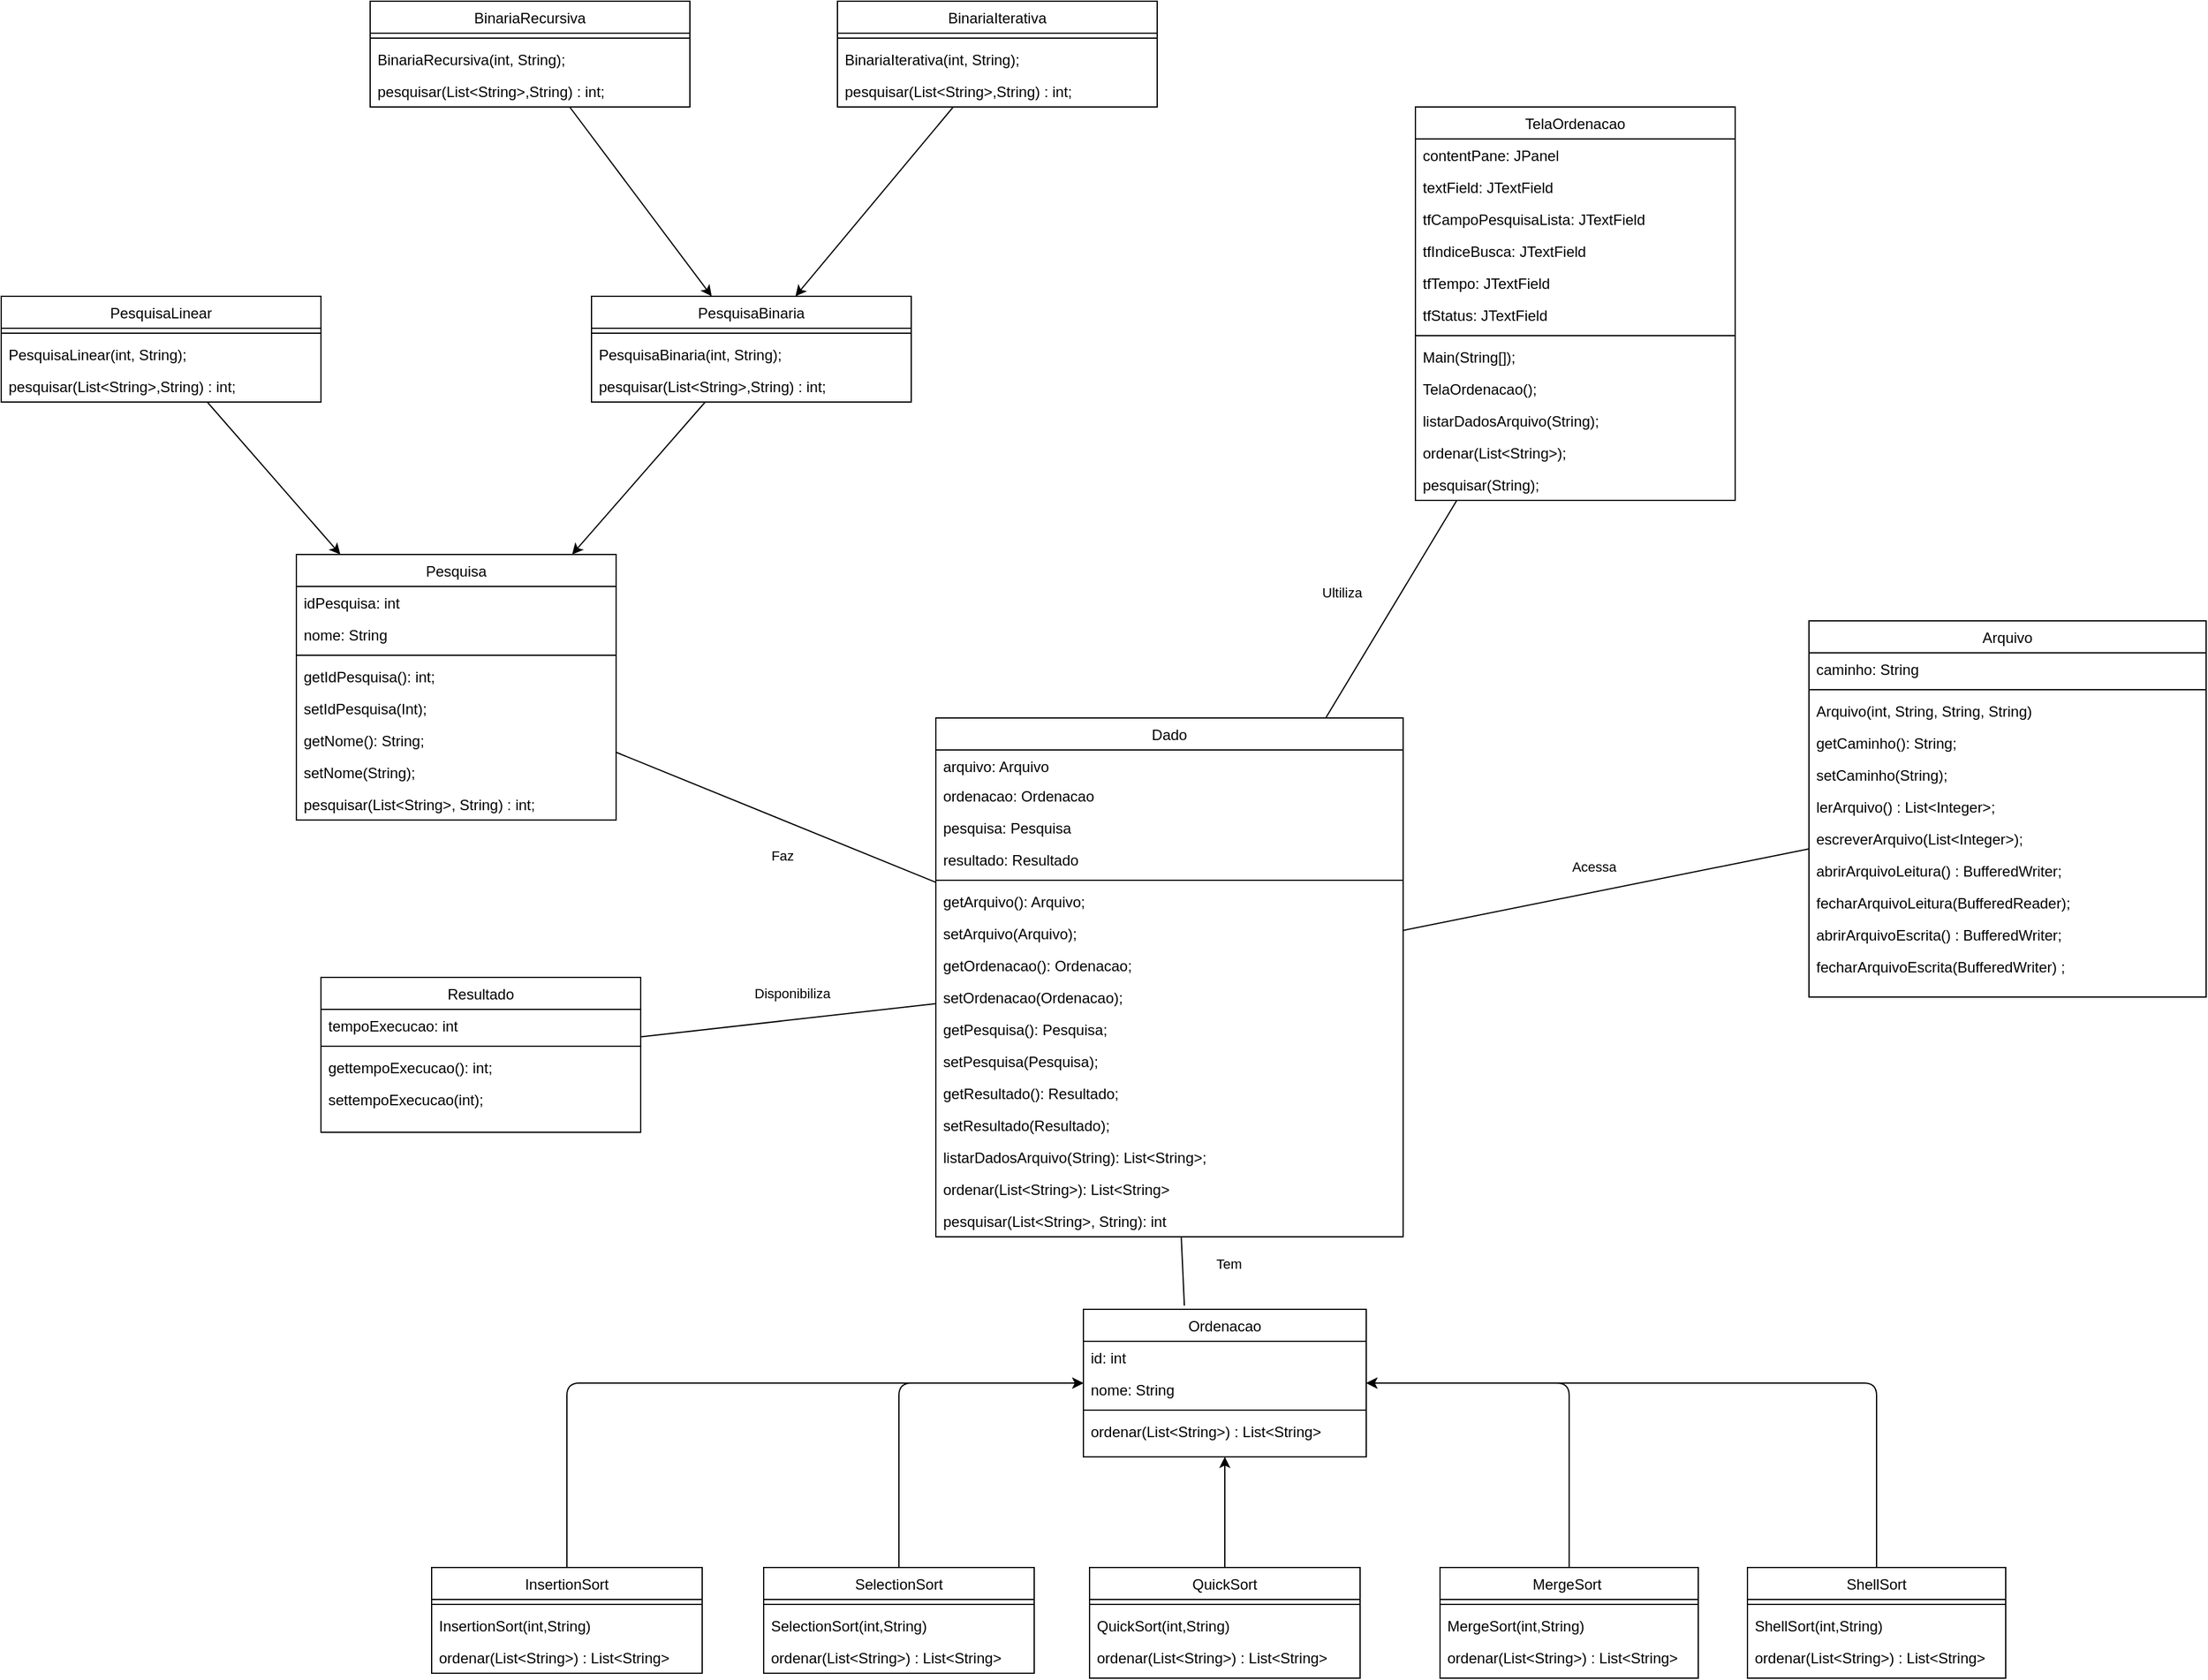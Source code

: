 <mxfile version="14.8.1" type="device"><diagram id="C5RBs43oDa-KdzZeNtuy" name="Page-1"><mxGraphModel dx="1422" dy="1931" grid="1" gridSize="10" guides="1" tooltips="1" connect="1" arrows="1" fold="1" page="1" pageScale="1" pageWidth="827" pageHeight="1169" math="0" shadow="0"><root><mxCell id="WIyWlLk6GJQsqaUBKTNV-0"/><mxCell id="WIyWlLk6GJQsqaUBKTNV-1" parent="WIyWlLk6GJQsqaUBKTNV-0"/><mxCell id="zkfFHV4jXpPFQw0GAbJ--6" value="Dado" style="swimlane;fontStyle=0;align=center;verticalAlign=top;childLayout=stackLayout;horizontal=1;startSize=26;horizontalStack=0;resizeParent=1;resizeLast=0;collapsible=1;marginBottom=0;rounded=0;shadow=0;strokeWidth=1;" parent="WIyWlLk6GJQsqaUBKTNV-1" vertex="1"><mxGeometry x="1060" y="-127" width="380" height="422" as="geometry"><mxRectangle x="130" y="380" width="160" height="26" as="alternateBounds"/></mxGeometry></mxCell><mxCell id="zkfFHV4jXpPFQw0GAbJ--8" value="arquivo: Arquivo" style="text;align=left;verticalAlign=top;spacingLeft=4;spacingRight=4;overflow=hidden;rotatable=0;points=[[0,0.5],[1,0.5]];portConstraint=eastwest;rounded=0;shadow=0;html=0;" parent="zkfFHV4jXpPFQw0GAbJ--6" vertex="1"><mxGeometry y="26" width="380" height="24" as="geometry"/></mxCell><mxCell id="RPNrc9yqPBEl_0evfOSK-68" value="ordenacao: Ordenacao" style="text;align=left;verticalAlign=top;spacingLeft=4;spacingRight=4;overflow=hidden;rotatable=0;points=[[0,0.5],[1,0.5]];portConstraint=eastwest;rounded=0;shadow=0;html=0;" parent="zkfFHV4jXpPFQw0GAbJ--6" vertex="1"><mxGeometry y="50" width="380" height="26" as="geometry"/></mxCell><mxCell id="RPNrc9yqPBEl_0evfOSK-75" value="pesquisa: Pesquisa" style="text;align=left;verticalAlign=top;spacingLeft=4;spacingRight=4;overflow=hidden;rotatable=0;points=[[0,0.5],[1,0.5]];portConstraint=eastwest;rounded=0;shadow=0;html=0;" parent="zkfFHV4jXpPFQw0GAbJ--6" vertex="1"><mxGeometry y="76" width="380" height="26" as="geometry"/></mxCell><mxCell id="RPNrc9yqPBEl_0evfOSK-104" value="resultado: Resultado&#10;" style="text;align=left;verticalAlign=top;spacingLeft=4;spacingRight=4;overflow=hidden;rotatable=0;points=[[0,0.5],[1,0.5]];portConstraint=eastwest;rounded=0;shadow=0;html=0;" parent="zkfFHV4jXpPFQw0GAbJ--6" vertex="1"><mxGeometry y="102" width="380" height="26" as="geometry"/></mxCell><mxCell id="zkfFHV4jXpPFQw0GAbJ--9" value="" style="line;html=1;strokeWidth=1;align=left;verticalAlign=middle;spacingTop=-1;spacingLeft=3;spacingRight=3;rotatable=0;labelPosition=right;points=[];portConstraint=eastwest;" parent="zkfFHV4jXpPFQw0GAbJ--6" vertex="1"><mxGeometry y="128" width="380" height="8" as="geometry"/></mxCell><mxCell id="oQ3svuoSX61lMFrsRKbK-94" value="getArquivo(): Arquivo;" style="text;align=left;verticalAlign=top;spacingLeft=4;spacingRight=4;overflow=hidden;rotatable=0;points=[[0,0.5],[1,0.5]];portConstraint=eastwest;" parent="zkfFHV4jXpPFQw0GAbJ--6" vertex="1"><mxGeometry y="136" width="380" height="26" as="geometry"/></mxCell><mxCell id="oQ3svuoSX61lMFrsRKbK-78" value="setArquivo(Arquivo);" style="text;align=left;verticalAlign=top;spacingLeft=4;spacingRight=4;overflow=hidden;rotatable=0;points=[[0,0.5],[1,0.5]];portConstraint=eastwest;" parent="zkfFHV4jXpPFQw0GAbJ--6" vertex="1"><mxGeometry y="162" width="380" height="26" as="geometry"/></mxCell><mxCell id="oQ3svuoSX61lMFrsRKbK-77" value="getOrdenacao(): Ordenacao;" style="text;align=left;verticalAlign=top;spacingLeft=4;spacingRight=4;overflow=hidden;rotatable=0;points=[[0,0.5],[1,0.5]];portConstraint=eastwest;" parent="zkfFHV4jXpPFQw0GAbJ--6" vertex="1"><mxGeometry y="188" width="380" height="26" as="geometry"/></mxCell><mxCell id="oQ3svuoSX61lMFrsRKbK-79" value="setOrdenacao(Ordenacao);" style="text;align=left;verticalAlign=top;spacingLeft=4;spacingRight=4;overflow=hidden;rotatable=0;points=[[0,0.5],[1,0.5]];portConstraint=eastwest;" parent="zkfFHV4jXpPFQw0GAbJ--6" vertex="1"><mxGeometry y="214" width="380" height="26" as="geometry"/></mxCell><mxCell id="oQ3svuoSX61lMFrsRKbK-80" value="getPesquisa(): Pesquisa;" style="text;align=left;verticalAlign=top;spacingLeft=4;spacingRight=4;overflow=hidden;rotatable=0;points=[[0,0.5],[1,0.5]];portConstraint=eastwest;" parent="zkfFHV4jXpPFQw0GAbJ--6" vertex="1"><mxGeometry y="240" width="380" height="26" as="geometry"/></mxCell><mxCell id="oQ3svuoSX61lMFrsRKbK-81" value="setPesquisa(Pesquisa);" style="text;align=left;verticalAlign=top;spacingLeft=4;spacingRight=4;overflow=hidden;rotatable=0;points=[[0,0.5],[1,0.5]];portConstraint=eastwest;" parent="zkfFHV4jXpPFQw0GAbJ--6" vertex="1"><mxGeometry y="266" width="380" height="26" as="geometry"/></mxCell><mxCell id="oQ3svuoSX61lMFrsRKbK-82" value="getResultado(): Resultado;" style="text;align=left;verticalAlign=top;spacingLeft=4;spacingRight=4;overflow=hidden;rotatable=0;points=[[0,0.5],[1,0.5]];portConstraint=eastwest;" parent="zkfFHV4jXpPFQw0GAbJ--6" vertex="1"><mxGeometry y="292" width="380" height="26" as="geometry"/></mxCell><mxCell id="oQ3svuoSX61lMFrsRKbK-83" value="setResultado(Resultado);" style="text;align=left;verticalAlign=top;spacingLeft=4;spacingRight=4;overflow=hidden;rotatable=0;points=[[0,0.5],[1,0.5]];portConstraint=eastwest;" parent="zkfFHV4jXpPFQw0GAbJ--6" vertex="1"><mxGeometry y="318" width="380" height="26" as="geometry"/></mxCell><mxCell id="oQ3svuoSX61lMFrsRKbK-86" value="listarDadosArquivo(String): List&lt;String&gt;;" style="text;align=left;verticalAlign=top;spacingLeft=4;spacingRight=4;overflow=hidden;rotatable=0;points=[[0,0.5],[1,0.5]];portConstraint=eastwest;" parent="zkfFHV4jXpPFQw0GAbJ--6" vertex="1"><mxGeometry y="344" width="380" height="26" as="geometry"/></mxCell><mxCell id="zkfFHV4jXpPFQw0GAbJ--11" value="ordenar(List&lt;String&gt;): List&lt;String&gt;" style="text;align=left;verticalAlign=top;spacingLeft=4;spacingRight=4;overflow=hidden;rotatable=0;points=[[0,0.5],[1,0.5]];portConstraint=eastwest;" parent="zkfFHV4jXpPFQw0GAbJ--6" vertex="1"><mxGeometry y="370" width="380" height="26" as="geometry"/></mxCell><mxCell id="9FVo-jP2S3BnBbxjjqJv-0" value="pesquisar(List&lt;String&gt;, String): int" style="text;align=left;verticalAlign=top;spacingLeft=4;spacingRight=4;overflow=hidden;rotatable=0;points=[[0,0.5],[1,0.5]];portConstraint=eastwest;" vertex="1" parent="zkfFHV4jXpPFQw0GAbJ--6"><mxGeometry y="396" width="380" height="26" as="geometry"/></mxCell><mxCell id="zkfFHV4jXpPFQw0GAbJ--17" value="Arquivo&#10;" style="swimlane;fontStyle=0;align=center;verticalAlign=top;childLayout=stackLayout;horizontal=1;startSize=26;horizontalStack=0;resizeParent=1;resizeLast=0;collapsible=1;marginBottom=0;rounded=0;shadow=0;strokeWidth=1;" parent="WIyWlLk6GJQsqaUBKTNV-1" vertex="1"><mxGeometry x="1770" y="-206" width="323" height="306" as="geometry"><mxRectangle x="550" y="140" width="160" height="26" as="alternateBounds"/></mxGeometry></mxCell><mxCell id="zkfFHV4jXpPFQw0GAbJ--18" value="caminho: String" style="text;align=left;verticalAlign=top;spacingLeft=4;spacingRight=4;overflow=hidden;rotatable=0;points=[[0,0.5],[1,0.5]];portConstraint=eastwest;" parent="zkfFHV4jXpPFQw0GAbJ--17" vertex="1"><mxGeometry y="26" width="323" height="26" as="geometry"/></mxCell><mxCell id="zkfFHV4jXpPFQw0GAbJ--23" value="" style="line;html=1;strokeWidth=1;align=left;verticalAlign=middle;spacingTop=-1;spacingLeft=3;spacingRight=3;rotatable=0;labelPosition=right;points=[];portConstraint=eastwest;" parent="zkfFHV4jXpPFQw0GAbJ--17" vertex="1"><mxGeometry y="52" width="323" height="8" as="geometry"/></mxCell><mxCell id="oQ3svuoSX61lMFrsRKbK-12" value="Arquivo(int, String, String, String)" style="text;align=left;verticalAlign=top;spacingLeft=4;spacingRight=4;overflow=hidden;rotatable=0;points=[[0,0.5],[1,0.5]];portConstraint=eastwest;" parent="zkfFHV4jXpPFQw0GAbJ--17" vertex="1"><mxGeometry y="60" width="323" height="26" as="geometry"/></mxCell><mxCell id="oQ3svuoSX61lMFrsRKbK-19" value="getCaminho(): String;" style="text;align=left;verticalAlign=top;spacingLeft=4;spacingRight=4;overflow=hidden;rotatable=0;points=[[0,0.5],[1,0.5]];portConstraint=eastwest;" parent="zkfFHV4jXpPFQw0GAbJ--17" vertex="1"><mxGeometry y="86" width="323" height="26" as="geometry"/></mxCell><mxCell id="oQ3svuoSX61lMFrsRKbK-20" value="setCaminho(String);" style="text;align=left;verticalAlign=top;spacingLeft=4;spacingRight=4;overflow=hidden;rotatable=0;points=[[0,0.5],[1,0.5]];portConstraint=eastwest;" parent="zkfFHV4jXpPFQw0GAbJ--17" vertex="1"><mxGeometry y="112" width="323" height="26" as="geometry"/></mxCell><mxCell id="oQ3svuoSX61lMFrsRKbK-11" value="lerArquivo() : List&lt;Integer&gt;;" style="text;align=left;verticalAlign=top;spacingLeft=4;spacingRight=4;overflow=hidden;rotatable=0;points=[[0,0.5],[1,0.5]];portConstraint=eastwest;" parent="zkfFHV4jXpPFQw0GAbJ--17" vertex="1"><mxGeometry y="138" width="323" height="26" as="geometry"/></mxCell><mxCell id="RPNrc9yqPBEl_0evfOSK-2" value="escreverArquivo(List&lt;Integer&gt;);" style="text;align=left;verticalAlign=top;spacingLeft=4;spacingRight=4;overflow=hidden;rotatable=0;points=[[0,0.5],[1,0.5]];portConstraint=eastwest;" parent="zkfFHV4jXpPFQw0GAbJ--17" vertex="1"><mxGeometry y="164" width="323" height="26" as="geometry"/></mxCell><mxCell id="RPNrc9yqPBEl_0evfOSK-1" value="abrirArquivoLeitura() : BufferedWriter;" style="text;align=left;verticalAlign=top;spacingLeft=4;spacingRight=4;overflow=hidden;rotatable=0;points=[[0,0.5],[1,0.5]];portConstraint=eastwest;" parent="zkfFHV4jXpPFQw0GAbJ--17" vertex="1"><mxGeometry y="190" width="323" height="26" as="geometry"/></mxCell><mxCell id="RPNrc9yqPBEl_0evfOSK-0" value="fecharArquivoLeitura(BufferedReader);" style="text;align=left;verticalAlign=top;spacingLeft=4;spacingRight=4;overflow=hidden;rotatable=0;points=[[0,0.5],[1,0.5]];portConstraint=eastwest;" parent="zkfFHV4jXpPFQw0GAbJ--17" vertex="1"><mxGeometry y="216" width="323" height="26" as="geometry"/></mxCell><mxCell id="RPNrc9yqPBEl_0evfOSK-35" value="abrirArquivoEscrita() : BufferedWriter;" style="text;align=left;verticalAlign=top;spacingLeft=4;spacingRight=4;overflow=hidden;rotatable=0;points=[[0,0.5],[1,0.5]];portConstraint=eastwest;" parent="zkfFHV4jXpPFQw0GAbJ--17" vertex="1"><mxGeometry y="242" width="323" height="26" as="geometry"/></mxCell><mxCell id="RPNrc9yqPBEl_0evfOSK-36" value="fecharArquivoEscrita(BufferedWriter) ;" style="text;align=left;verticalAlign=top;spacingLeft=4;spacingRight=4;overflow=hidden;rotatable=0;points=[[0,0.5],[1,0.5]];portConstraint=eastwest;" parent="zkfFHV4jXpPFQw0GAbJ--17" vertex="1"><mxGeometry y="268" width="323" height="26" as="geometry"/></mxCell><mxCell id="RPNrc9yqPBEl_0evfOSK-9" value="Ordenacao" style="swimlane;fontStyle=0;align=center;verticalAlign=top;childLayout=stackLayout;horizontal=1;startSize=26;horizontalStack=0;resizeParent=1;resizeLast=0;collapsible=1;marginBottom=0;rounded=0;shadow=0;strokeWidth=1;" parent="WIyWlLk6GJQsqaUBKTNV-1" vertex="1"><mxGeometry x="1180" y="354" width="230" height="120" as="geometry"><mxRectangle x="550" y="140" width="160" height="26" as="alternateBounds"/></mxGeometry></mxCell><mxCell id="RPNrc9yqPBEl_0evfOSK-10" value="id: int" style="text;align=left;verticalAlign=top;spacingLeft=4;spacingRight=4;overflow=hidden;rotatable=0;points=[[0,0.5],[1,0.5]];portConstraint=eastwest;rounded=0;shadow=0;html=0;" parent="RPNrc9yqPBEl_0evfOSK-9" vertex="1"><mxGeometry y="26" width="230" height="26" as="geometry"/></mxCell><mxCell id="RPNrc9yqPBEl_0evfOSK-11" value="nome: String" style="text;align=left;verticalAlign=top;spacingLeft=4;spacingRight=4;overflow=hidden;rotatable=0;points=[[0,0.5],[1,0.5]];portConstraint=eastwest;rounded=0;shadow=0;html=0;" parent="RPNrc9yqPBEl_0evfOSK-9" vertex="1"><mxGeometry y="52" width="230" height="26" as="geometry"/></mxCell><mxCell id="RPNrc9yqPBEl_0evfOSK-15" value="" style="line;html=1;strokeWidth=1;align=left;verticalAlign=middle;spacingTop=-1;spacingLeft=3;spacingRight=3;rotatable=0;labelPosition=right;points=[];portConstraint=eastwest;" parent="RPNrc9yqPBEl_0evfOSK-9" vertex="1"><mxGeometry y="78" width="230" height="8" as="geometry"/></mxCell><mxCell id="RPNrc9yqPBEl_0evfOSK-16" value="ordenar(List&lt;String&gt;) : List&lt;String&gt;" style="text;align=left;verticalAlign=top;spacingLeft=4;spacingRight=4;overflow=hidden;rotatable=0;points=[[0,0.5],[1,0.5]];portConstraint=eastwest;" parent="RPNrc9yqPBEl_0evfOSK-9" vertex="1"><mxGeometry y="86" width="230" height="26" as="geometry"/></mxCell><mxCell id="RPNrc9yqPBEl_0evfOSK-43" value="InsertionSort" style="swimlane;fontStyle=0;align=center;verticalAlign=top;childLayout=stackLayout;horizontal=1;startSize=26;horizontalStack=0;resizeParent=1;resizeLast=0;collapsible=1;marginBottom=0;rounded=0;shadow=0;strokeWidth=1;" parent="WIyWlLk6GJQsqaUBKTNV-1" vertex="1"><mxGeometry x="650" y="564" width="220" height="86" as="geometry"><mxRectangle x="550" y="140" width="160" height="26" as="alternateBounds"/></mxGeometry></mxCell><mxCell id="RPNrc9yqPBEl_0evfOSK-44" value="" style="line;html=1;strokeWidth=1;align=left;verticalAlign=middle;spacingTop=-1;spacingLeft=3;spacingRight=3;rotatable=0;labelPosition=right;points=[];portConstraint=eastwest;" parent="RPNrc9yqPBEl_0evfOSK-43" vertex="1"><mxGeometry y="26" width="220" height="8" as="geometry"/></mxCell><mxCell id="RPNrc9yqPBEl_0evfOSK-45" value="InsertionSort(int,String)" style="text;align=left;verticalAlign=top;spacingLeft=4;spacingRight=4;overflow=hidden;rotatable=0;points=[[0,0.5],[1,0.5]];portConstraint=eastwest;" parent="RPNrc9yqPBEl_0evfOSK-43" vertex="1"><mxGeometry y="34" width="220" height="26" as="geometry"/></mxCell><mxCell id="oQ3svuoSX61lMFrsRKbK-1" value="ordenar(List&lt;String&gt;) : List&lt;String&gt;" style="text;align=left;verticalAlign=top;spacingLeft=4;spacingRight=4;overflow=hidden;rotatable=0;points=[[0,0.5],[1,0.5]];portConstraint=eastwest;" parent="RPNrc9yqPBEl_0evfOSK-43" vertex="1"><mxGeometry y="60" width="220" height="26" as="geometry"/></mxCell><mxCell id="RPNrc9yqPBEl_0evfOSK-46" value="SelectionSort" style="swimlane;fontStyle=0;align=center;verticalAlign=top;childLayout=stackLayout;horizontal=1;startSize=26;horizontalStack=0;resizeParent=1;resizeLast=0;collapsible=1;marginBottom=0;rounded=0;shadow=0;strokeWidth=1;" parent="WIyWlLk6GJQsqaUBKTNV-1" vertex="1"><mxGeometry x="920" y="564" width="220" height="86" as="geometry"><mxRectangle x="550" y="140" width="160" height="26" as="alternateBounds"/></mxGeometry></mxCell><mxCell id="RPNrc9yqPBEl_0evfOSK-47" value="" style="line;html=1;strokeWidth=1;align=left;verticalAlign=middle;spacingTop=-1;spacingLeft=3;spacingRight=3;rotatable=0;labelPosition=right;points=[];portConstraint=eastwest;" parent="RPNrc9yqPBEl_0evfOSK-46" vertex="1"><mxGeometry y="26" width="220" height="8" as="geometry"/></mxCell><mxCell id="RPNrc9yqPBEl_0evfOSK-48" value="SelectionSort(int,String) " style="text;align=left;verticalAlign=top;spacingLeft=4;spacingRight=4;overflow=hidden;rotatable=0;points=[[0,0.5],[1,0.5]];portConstraint=eastwest;" parent="RPNrc9yqPBEl_0evfOSK-46" vertex="1"><mxGeometry y="34" width="220" height="26" as="geometry"/></mxCell><mxCell id="oQ3svuoSX61lMFrsRKbK-0" value="ordenar(List&lt;String&gt;) : List&lt;String&gt;" style="text;align=left;verticalAlign=top;spacingLeft=4;spacingRight=4;overflow=hidden;rotatable=0;points=[[0,0.5],[1,0.5]];portConstraint=eastwest;" parent="RPNrc9yqPBEl_0evfOSK-46" vertex="1"><mxGeometry y="60" width="220" height="26" as="geometry"/></mxCell><mxCell id="RPNrc9yqPBEl_0evfOSK-49" value="MergeSort " style="swimlane;fontStyle=0;align=center;verticalAlign=top;childLayout=stackLayout;horizontal=1;startSize=26;horizontalStack=0;resizeParent=1;resizeLast=0;collapsible=1;marginBottom=0;rounded=0;shadow=0;strokeWidth=1;" parent="WIyWlLk6GJQsqaUBKTNV-1" vertex="1"><mxGeometry x="1470" y="564" width="210" height="90" as="geometry"><mxRectangle x="550" y="140" width="160" height="26" as="alternateBounds"/></mxGeometry></mxCell><mxCell id="RPNrc9yqPBEl_0evfOSK-50" value="" style="line;html=1;strokeWidth=1;align=left;verticalAlign=middle;spacingTop=-1;spacingLeft=3;spacingRight=3;rotatable=0;labelPosition=right;points=[];portConstraint=eastwest;" parent="RPNrc9yqPBEl_0evfOSK-49" vertex="1"><mxGeometry y="26" width="210" height="8" as="geometry"/></mxCell><mxCell id="oQ3svuoSX61lMFrsRKbK-6" value="MergeSort(int,String)" style="text;align=left;verticalAlign=top;spacingLeft=4;spacingRight=4;overflow=hidden;rotatable=0;points=[[0,0.5],[1,0.5]];portConstraint=eastwest;" parent="RPNrc9yqPBEl_0evfOSK-49" vertex="1"><mxGeometry y="34" width="210" height="26" as="geometry"/></mxCell><mxCell id="RPNrc9yqPBEl_0evfOSK-51" value="ordenar(List&lt;String&gt;) : List&lt;String&gt;" style="text;align=left;verticalAlign=top;spacingLeft=4;spacingRight=4;overflow=hidden;rotatable=0;points=[[0,0.5],[1,0.5]];portConstraint=eastwest;" parent="RPNrc9yqPBEl_0evfOSK-49" vertex="1"><mxGeometry y="60" width="210" height="26" as="geometry"/></mxCell><mxCell id="RPNrc9yqPBEl_0evfOSK-52" value="ShellSort" style="swimlane;fontStyle=0;align=center;verticalAlign=top;childLayout=stackLayout;horizontal=1;startSize=26;horizontalStack=0;resizeParent=1;resizeLast=0;collapsible=1;marginBottom=0;rounded=0;shadow=0;strokeWidth=1;" parent="WIyWlLk6GJQsqaUBKTNV-1" vertex="1"><mxGeometry x="1720" y="564" width="210" height="90" as="geometry"><mxRectangle x="550" y="140" width="160" height="26" as="alternateBounds"/></mxGeometry></mxCell><mxCell id="RPNrc9yqPBEl_0evfOSK-53" value="" style="line;html=1;strokeWidth=1;align=left;verticalAlign=middle;spacingTop=-1;spacingLeft=3;spacingRight=3;rotatable=0;labelPosition=right;points=[];portConstraint=eastwest;" parent="RPNrc9yqPBEl_0evfOSK-52" vertex="1"><mxGeometry y="26" width="210" height="8" as="geometry"/></mxCell><mxCell id="RPNrc9yqPBEl_0evfOSK-54" value="ShellSort(int,String)" style="text;align=left;verticalAlign=top;spacingLeft=4;spacingRight=4;overflow=hidden;rotatable=0;points=[[0,0.5],[1,0.5]];portConstraint=eastwest;" parent="RPNrc9yqPBEl_0evfOSK-52" vertex="1"><mxGeometry y="34" width="210" height="26" as="geometry"/></mxCell><mxCell id="oQ3svuoSX61lMFrsRKbK-8" value="ordenar(List&lt;String&gt;) : List&lt;String&gt;" style="text;align=left;verticalAlign=top;spacingLeft=4;spacingRight=4;overflow=hidden;rotatable=0;points=[[0,0.5],[1,0.5]];portConstraint=eastwest;" parent="RPNrc9yqPBEl_0evfOSK-52" vertex="1"><mxGeometry y="60" width="210" height="26" as="geometry"/></mxCell><mxCell id="RPNrc9yqPBEl_0evfOSK-62" value="" style="endArrow=classic;html=1;" parent="WIyWlLk6GJQsqaUBKTNV-1" source="RPNrc9yqPBEl_0evfOSK-52" target="RPNrc9yqPBEl_0evfOSK-9" edge="1"><mxGeometry width="50" height="50" relative="1" as="geometry"><mxPoint x="1690" y="624" as="sourcePoint"/><mxPoint x="1740" y="574" as="targetPoint"/><Array as="points"><mxPoint x="1825" y="414"/></Array></mxGeometry></mxCell><mxCell id="RPNrc9yqPBEl_0evfOSK-63" value="" style="endArrow=classic;html=1;" parent="WIyWlLk6GJQsqaUBKTNV-1" source="RPNrc9yqPBEl_0evfOSK-38" target="RPNrc9yqPBEl_0evfOSK-9" edge="1"><mxGeometry width="50" height="50" relative="1" as="geometry"><mxPoint x="1150" y="744" as="sourcePoint"/><mxPoint x="1200" y="694" as="targetPoint"/></mxGeometry></mxCell><mxCell id="RPNrc9yqPBEl_0evfOSK-64" value="" style="endArrow=classic;html=1;exitX=0.5;exitY=0;exitDx=0;exitDy=0;" parent="WIyWlLk6GJQsqaUBKTNV-1" source="RPNrc9yqPBEl_0evfOSK-46" target="RPNrc9yqPBEl_0evfOSK-9" edge="1"><mxGeometry width="50" height="50" relative="1" as="geometry"><mxPoint x="1010" y="494" as="sourcePoint"/><mxPoint x="1060" y="444" as="targetPoint"/><Array as="points"><mxPoint x="1030" y="414"/></Array></mxGeometry></mxCell><mxCell id="RPNrc9yqPBEl_0evfOSK-65" value="" style="endArrow=classic;html=1;" parent="WIyWlLk6GJQsqaUBKTNV-1" source="RPNrc9yqPBEl_0evfOSK-43" target="RPNrc9yqPBEl_0evfOSK-9" edge="1"><mxGeometry width="50" height="50" relative="1" as="geometry"><mxPoint x="840" y="614" as="sourcePoint"/><mxPoint x="890" y="564" as="targetPoint"/><Array as="points"><mxPoint x="760" y="414"/></Array></mxGeometry></mxCell><mxCell id="RPNrc9yqPBEl_0evfOSK-66" value="" style="endArrow=classic;html=1;" parent="WIyWlLk6GJQsqaUBKTNV-1" source="RPNrc9yqPBEl_0evfOSK-49" target="RPNrc9yqPBEl_0evfOSK-9" edge="1"><mxGeometry width="50" height="50" relative="1" as="geometry"><mxPoint x="1520" y="614" as="sourcePoint"/><mxPoint x="1570" y="564" as="targetPoint"/><Array as="points"><mxPoint x="1575" y="414"/></Array></mxGeometry></mxCell><mxCell id="RPNrc9yqPBEl_0evfOSK-71" value="" style="endArrow=none;html=1;exitX=0.357;exitY=-0.025;exitDx=0;exitDy=0;exitPerimeter=0;" parent="WIyWlLk6GJQsqaUBKTNV-1" source="RPNrc9yqPBEl_0evfOSK-9" target="zkfFHV4jXpPFQw0GAbJ--6" edge="1"><mxGeometry width="50" height="50" relative="1" as="geometry"><mxPoint x="1330" y="164" as="sourcePoint"/><mxPoint x="1380" y="114" as="targetPoint"/></mxGeometry></mxCell><mxCell id="RPNrc9yqPBEl_0evfOSK-72" value="Tem&lt;br&gt;" style="edgeLabel;html=1;align=center;verticalAlign=middle;resizable=0;points=[];" parent="RPNrc9yqPBEl_0evfOSK-71" vertex="1" connectable="0"><mxGeometry x="0.22" y="-4" relative="1" as="geometry"><mxPoint x="33" as="offset"/></mxGeometry></mxCell><mxCell id="RPNrc9yqPBEl_0evfOSK-73" value="" style="endArrow=none;html=1;" parent="WIyWlLk6GJQsqaUBKTNV-1" source="zkfFHV4jXpPFQw0GAbJ--6" target="zkfFHV4jXpPFQw0GAbJ--17" edge="1"><mxGeometry width="50" height="50" relative="1" as="geometry"><mxPoint x="1270" y="134" as="sourcePoint"/><mxPoint x="1320" y="84" as="targetPoint"/></mxGeometry></mxCell><mxCell id="oQ3svuoSX61lMFrsRKbK-63" value="Acessa" style="edgeLabel;html=1;align=center;verticalAlign=middle;resizable=0;points=[];" parent="RPNrc9yqPBEl_0evfOSK-73" vertex="1" connectable="0"><mxGeometry x="-0.115" y="2" relative="1" as="geometry"><mxPoint x="9" y="-21" as="offset"/></mxGeometry></mxCell><mxCell id="RPNrc9yqPBEl_0evfOSK-79" value="Pesquisa" style="swimlane;fontStyle=0;align=center;verticalAlign=top;childLayout=stackLayout;horizontal=1;startSize=26;horizontalStack=0;resizeParent=1;resizeLast=0;collapsible=1;marginBottom=0;rounded=0;shadow=0;strokeWidth=1;" parent="WIyWlLk6GJQsqaUBKTNV-1" vertex="1"><mxGeometry x="540" y="-260" width="260" height="216" as="geometry"><mxRectangle x="130" y="380" width="160" height="26" as="alternateBounds"/></mxGeometry></mxCell><mxCell id="RPNrc9yqPBEl_0evfOSK-80" value="idPesquisa: int" style="text;align=left;verticalAlign=top;spacingLeft=4;spacingRight=4;overflow=hidden;rotatable=0;points=[[0,0.5],[1,0.5]];portConstraint=eastwest;rounded=0;shadow=0;html=0;" parent="RPNrc9yqPBEl_0evfOSK-79" vertex="1"><mxGeometry y="26" width="260" height="26" as="geometry"/></mxCell><mxCell id="RPNrc9yqPBEl_0evfOSK-81" value="nome: String" style="text;align=left;verticalAlign=top;spacingLeft=4;spacingRight=4;overflow=hidden;rotatable=0;points=[[0,0.5],[1,0.5]];portConstraint=eastwest;rounded=0;shadow=0;html=0;" parent="RPNrc9yqPBEl_0evfOSK-79" vertex="1"><mxGeometry y="52" width="260" height="26" as="geometry"/></mxCell><mxCell id="RPNrc9yqPBEl_0evfOSK-83" value="" style="line;html=1;strokeWidth=1;align=left;verticalAlign=middle;spacingTop=-1;spacingLeft=3;spacingRight=3;rotatable=0;labelPosition=right;points=[];portConstraint=eastwest;" parent="RPNrc9yqPBEl_0evfOSK-79" vertex="1"><mxGeometry y="78" width="260" height="8" as="geometry"/></mxCell><mxCell id="oQ3svuoSX61lMFrsRKbK-98" value="getIdPesquisa(): int;" style="text;align=left;verticalAlign=top;spacingLeft=4;spacingRight=4;overflow=hidden;rotatable=0;points=[[0,0.5],[1,0.5]];portConstraint=eastwest;" parent="RPNrc9yqPBEl_0evfOSK-79" vertex="1"><mxGeometry y="86" width="260" height="26" as="geometry"/></mxCell><mxCell id="oQ3svuoSX61lMFrsRKbK-99" value="setIdPesquisa(Int);" style="text;align=left;verticalAlign=top;spacingLeft=4;spacingRight=4;overflow=hidden;rotatable=0;points=[[0,0.5],[1,0.5]];portConstraint=eastwest;" parent="RPNrc9yqPBEl_0evfOSK-79" vertex="1"><mxGeometry y="112" width="260" height="26" as="geometry"/></mxCell><mxCell id="oQ3svuoSX61lMFrsRKbK-100" value="getNome(): String;" style="text;align=left;verticalAlign=top;spacingLeft=4;spacingRight=4;overflow=hidden;rotatable=0;points=[[0,0.5],[1,0.5]];portConstraint=eastwest;" parent="RPNrc9yqPBEl_0evfOSK-79" vertex="1"><mxGeometry y="138" width="260" height="26" as="geometry"/></mxCell><mxCell id="oQ3svuoSX61lMFrsRKbK-101" value="setNome(String);" style="text;align=left;verticalAlign=top;spacingLeft=4;spacingRight=4;overflow=hidden;rotatable=0;points=[[0,0.5],[1,0.5]];portConstraint=eastwest;" parent="RPNrc9yqPBEl_0evfOSK-79" vertex="1"><mxGeometry y="164" width="260" height="26" as="geometry"/></mxCell><mxCell id="RPNrc9yqPBEl_0evfOSK-84" value="pesquisar(List&lt;String&gt;, String) : int;" style="text;align=left;verticalAlign=top;spacingLeft=4;spacingRight=4;overflow=hidden;rotatable=0;points=[[0,0.5],[1,0.5]];portConstraint=eastwest;" parent="RPNrc9yqPBEl_0evfOSK-79" vertex="1"><mxGeometry y="190" width="260" height="26" as="geometry"/></mxCell><mxCell id="RPNrc9yqPBEl_0evfOSK-86" value="Resultado" style="swimlane;fontStyle=0;align=center;verticalAlign=top;childLayout=stackLayout;horizontal=1;startSize=26;horizontalStack=0;resizeParent=1;resizeLast=0;collapsible=1;marginBottom=0;rounded=0;shadow=0;strokeWidth=1;" parent="WIyWlLk6GJQsqaUBKTNV-1" vertex="1"><mxGeometry x="560" y="84" width="260" height="126" as="geometry"><mxRectangle x="130" y="380" width="160" height="26" as="alternateBounds"/></mxGeometry></mxCell><mxCell id="RPNrc9yqPBEl_0evfOSK-89" value="tempoExecucao: int" style="text;align=left;verticalAlign=top;spacingLeft=4;spacingRight=4;overflow=hidden;rotatable=0;points=[[0,0.5],[1,0.5]];portConstraint=eastwest;rounded=0;shadow=0;html=0;" parent="RPNrc9yqPBEl_0evfOSK-86" vertex="1"><mxGeometry y="26" width="260" height="26" as="geometry"/></mxCell><mxCell id="RPNrc9yqPBEl_0evfOSK-90" value="" style="line;html=1;strokeWidth=1;align=left;verticalAlign=middle;spacingTop=-1;spacingLeft=3;spacingRight=3;rotatable=0;labelPosition=right;points=[];portConstraint=eastwest;" parent="RPNrc9yqPBEl_0evfOSK-86" vertex="1"><mxGeometry y="52" width="260" height="8" as="geometry"/></mxCell><mxCell id="oQ3svuoSX61lMFrsRKbK-71" value="gettempoExecucao(): int;" style="text;align=left;verticalAlign=top;spacingLeft=4;spacingRight=4;overflow=hidden;rotatable=0;points=[[0,0.5],[1,0.5]];portConstraint=eastwest;" parent="RPNrc9yqPBEl_0evfOSK-86" vertex="1"><mxGeometry y="60" width="260" height="26" as="geometry"/></mxCell><mxCell id="oQ3svuoSX61lMFrsRKbK-70" value="settempoExecucao(int);" style="text;align=left;verticalAlign=top;spacingLeft=4;spacingRight=4;overflow=hidden;rotatable=0;points=[[0,0.5],[1,0.5]];portConstraint=eastwest;" parent="RPNrc9yqPBEl_0evfOSK-86" vertex="1"><mxGeometry y="86" width="260" height="26" as="geometry"/></mxCell><mxCell id="RPNrc9yqPBEl_0evfOSK-92" value="TelaOrdenacao&#10;" style="swimlane;fontStyle=0;align=center;verticalAlign=top;childLayout=stackLayout;horizontal=1;startSize=26;horizontalStack=0;resizeParent=1;resizeLast=0;collapsible=1;marginBottom=0;rounded=0;shadow=0;strokeWidth=1;" parent="WIyWlLk6GJQsqaUBKTNV-1" vertex="1"><mxGeometry x="1450" y="-624" width="260" height="320" as="geometry"><mxRectangle x="130" y="380" width="160" height="26" as="alternateBounds"/></mxGeometry></mxCell><mxCell id="RPNrc9yqPBEl_0evfOSK-93" value="contentPane: JPanel " style="text;align=left;verticalAlign=top;spacingLeft=4;spacingRight=4;overflow=hidden;rotatable=0;points=[[0,0.5],[1,0.5]];portConstraint=eastwest;rounded=0;shadow=0;html=0;" parent="RPNrc9yqPBEl_0evfOSK-92" vertex="1"><mxGeometry y="26" width="260" height="26" as="geometry"/></mxCell><mxCell id="RPNrc9yqPBEl_0evfOSK-94" value="textField: JTextField" style="text;align=left;verticalAlign=top;spacingLeft=4;spacingRight=4;overflow=hidden;rotatable=0;points=[[0,0.5],[1,0.5]];portConstraint=eastwest;rounded=0;shadow=0;html=0;" parent="RPNrc9yqPBEl_0evfOSK-92" vertex="1"><mxGeometry y="52" width="260" height="26" as="geometry"/></mxCell><mxCell id="RPNrc9yqPBEl_0evfOSK-95" value="tfCampoPesquisaLista: JTextField" style="text;align=left;verticalAlign=top;spacingLeft=4;spacingRight=4;overflow=hidden;rotatable=0;points=[[0,0.5],[1,0.5]];portConstraint=eastwest;rounded=0;shadow=0;html=0;" parent="RPNrc9yqPBEl_0evfOSK-92" vertex="1"><mxGeometry y="78" width="260" height="26" as="geometry"/></mxCell><mxCell id="oQ3svuoSX61lMFrsRKbK-89" value="tfIndiceBusca: JTextField" style="text;align=left;verticalAlign=top;spacingLeft=4;spacingRight=4;overflow=hidden;rotatable=0;points=[[0,0.5],[1,0.5]];portConstraint=eastwest;rounded=0;shadow=0;html=0;" parent="RPNrc9yqPBEl_0evfOSK-92" vertex="1"><mxGeometry y="104" width="260" height="26" as="geometry"/></mxCell><mxCell id="oQ3svuoSX61lMFrsRKbK-90" value="tfTempo: JTextField" style="text;align=left;verticalAlign=top;spacingLeft=4;spacingRight=4;overflow=hidden;rotatable=0;points=[[0,0.5],[1,0.5]];portConstraint=eastwest;rounded=0;shadow=0;html=0;" parent="RPNrc9yqPBEl_0evfOSK-92" vertex="1"><mxGeometry y="130" width="260" height="26" as="geometry"/></mxCell><mxCell id="oQ3svuoSX61lMFrsRKbK-91" value="tfStatus: JTextField" style="text;align=left;verticalAlign=top;spacingLeft=4;spacingRight=4;overflow=hidden;rotatable=0;points=[[0,0.5],[1,0.5]];portConstraint=eastwest;rounded=0;shadow=0;html=0;" parent="RPNrc9yqPBEl_0evfOSK-92" vertex="1"><mxGeometry y="156" width="260" height="26" as="geometry"/></mxCell><mxCell id="RPNrc9yqPBEl_0evfOSK-96" value="" style="line;html=1;strokeWidth=1;align=left;verticalAlign=middle;spacingTop=-1;spacingLeft=3;spacingRight=3;rotatable=0;labelPosition=right;points=[];portConstraint=eastwest;" parent="RPNrc9yqPBEl_0evfOSK-92" vertex="1"><mxGeometry y="182" width="260" height="8" as="geometry"/></mxCell><mxCell id="oQ3svuoSX61lMFrsRKbK-85" value="Main(String[]);" style="text;align=left;verticalAlign=top;spacingLeft=4;spacingRight=4;overflow=hidden;rotatable=0;points=[[0,0.5],[1,0.5]];portConstraint=eastwest;" parent="RPNrc9yqPBEl_0evfOSK-92" vertex="1"><mxGeometry y="190" width="260" height="26" as="geometry"/></mxCell><mxCell id="oQ3svuoSX61lMFrsRKbK-93" value="TelaOrdenacao();" style="text;align=left;verticalAlign=top;spacingLeft=4;spacingRight=4;overflow=hidden;rotatable=0;points=[[0,0.5],[1,0.5]];portConstraint=eastwest;" parent="RPNrc9yqPBEl_0evfOSK-92" vertex="1"><mxGeometry y="216" width="260" height="26" as="geometry"/></mxCell><mxCell id="oQ3svuoSX61lMFrsRKbK-92" value="listarDadosArquivo(String);" style="text;align=left;verticalAlign=top;spacingLeft=4;spacingRight=4;overflow=hidden;rotatable=0;points=[[0,0.5],[1,0.5]];portConstraint=eastwest;" parent="RPNrc9yqPBEl_0evfOSK-92" vertex="1"><mxGeometry y="242" width="260" height="26" as="geometry"/></mxCell><mxCell id="RPNrc9yqPBEl_0evfOSK-97" value="ordenar(List&lt;String&gt;);" style="text;align=left;verticalAlign=top;spacingLeft=4;spacingRight=4;overflow=hidden;rotatable=0;points=[[0,0.5],[1,0.5]];portConstraint=eastwest;" parent="RPNrc9yqPBEl_0evfOSK-92" vertex="1"><mxGeometry y="268" width="260" height="26" as="geometry"/></mxCell><mxCell id="oQ3svuoSX61lMFrsRKbK-88" value="pesquisar(String);" style="text;align=left;verticalAlign=top;spacingLeft=4;spacingRight=4;overflow=hidden;rotatable=0;points=[[0,0.5],[1,0.5]];portConstraint=eastwest;" parent="RPNrc9yqPBEl_0evfOSK-92" vertex="1"><mxGeometry y="294" width="260" height="26" as="geometry"/></mxCell><mxCell id="RPNrc9yqPBEl_0evfOSK-38" value="QuickSort&#10;" style="swimlane;fontStyle=0;align=center;verticalAlign=top;childLayout=stackLayout;horizontal=1;startSize=26;horizontalStack=0;resizeParent=1;resizeLast=0;collapsible=1;marginBottom=0;rounded=0;shadow=0;strokeWidth=1;" parent="WIyWlLk6GJQsqaUBKTNV-1" vertex="1"><mxGeometry x="1185" y="564" width="220" height="90" as="geometry"><mxRectangle x="550" y="140" width="160" height="26" as="alternateBounds"/></mxGeometry></mxCell><mxCell id="RPNrc9yqPBEl_0evfOSK-41" value="" style="line;html=1;strokeWidth=1;align=left;verticalAlign=middle;spacingTop=-1;spacingLeft=3;spacingRight=3;rotatable=0;labelPosition=right;points=[];portConstraint=eastwest;" parent="RPNrc9yqPBEl_0evfOSK-38" vertex="1"><mxGeometry y="26" width="220" height="8" as="geometry"/></mxCell><mxCell id="RPNrc9yqPBEl_0evfOSK-42" value="QuickSort(int,String)" style="text;align=left;verticalAlign=top;spacingLeft=4;spacingRight=4;overflow=hidden;rotatable=0;points=[[0,0.5],[1,0.5]];portConstraint=eastwest;" parent="RPNrc9yqPBEl_0evfOSK-38" vertex="1"><mxGeometry y="34" width="220" height="26" as="geometry"/></mxCell><mxCell id="oQ3svuoSX61lMFrsRKbK-4" value="ordenar(List&lt;String&gt;) : List&lt;String&gt;" style="text;align=left;verticalAlign=top;spacingLeft=4;spacingRight=4;overflow=hidden;rotatable=0;points=[[0,0.5],[1,0.5]];portConstraint=eastwest;" parent="RPNrc9yqPBEl_0evfOSK-38" vertex="1"><mxGeometry y="60" width="220" height="26" as="geometry"/></mxCell><mxCell id="oQ3svuoSX61lMFrsRKbK-41" value="PesquisaLinear" style="swimlane;fontStyle=0;align=center;verticalAlign=top;childLayout=stackLayout;horizontal=1;startSize=26;horizontalStack=0;resizeParent=1;resizeLast=0;collapsible=1;marginBottom=0;rounded=0;shadow=0;strokeWidth=1;" parent="WIyWlLk6GJQsqaUBKTNV-1" vertex="1"><mxGeometry x="300" y="-470" width="260" height="86" as="geometry"><mxRectangle x="130" y="380" width="160" height="26" as="alternateBounds"/></mxGeometry></mxCell><mxCell id="oQ3svuoSX61lMFrsRKbK-44" value="" style="line;html=1;strokeWidth=1;align=left;verticalAlign=middle;spacingTop=-1;spacingLeft=3;spacingRight=3;rotatable=0;labelPosition=right;points=[];portConstraint=eastwest;" parent="oQ3svuoSX61lMFrsRKbK-41" vertex="1"><mxGeometry y="26" width="260" height="8" as="geometry"/></mxCell><mxCell id="oQ3svuoSX61lMFrsRKbK-45" value="PesquisaLinear(int, String);" style="text;align=left;verticalAlign=top;spacingLeft=4;spacingRight=4;overflow=hidden;rotatable=0;points=[[0,0.5],[1,0.5]];portConstraint=eastwest;" parent="oQ3svuoSX61lMFrsRKbK-41" vertex="1"><mxGeometry y="34" width="260" height="26" as="geometry"/></mxCell><mxCell id="oQ3svuoSX61lMFrsRKbK-46" value="pesquisar(List&lt;String&gt;,String) : int;" style="text;align=left;verticalAlign=top;spacingLeft=4;spacingRight=4;overflow=hidden;rotatable=0;points=[[0,0.5],[1,0.5]];portConstraint=eastwest;" parent="oQ3svuoSX61lMFrsRKbK-41" vertex="1"><mxGeometry y="60" width="260" height="26" as="geometry"/></mxCell><mxCell id="oQ3svuoSX61lMFrsRKbK-47" value="PesquisaBinaria" style="swimlane;fontStyle=0;align=center;verticalAlign=top;childLayout=stackLayout;horizontal=1;startSize=26;horizontalStack=0;resizeParent=1;resizeLast=0;collapsible=1;marginBottom=0;rounded=0;shadow=0;strokeWidth=1;" parent="WIyWlLk6GJQsqaUBKTNV-1" vertex="1"><mxGeometry x="780" y="-470" width="260" height="86" as="geometry"><mxRectangle x="130" y="380" width="160" height="26" as="alternateBounds"/></mxGeometry></mxCell><mxCell id="oQ3svuoSX61lMFrsRKbK-48" value="" style="line;html=1;strokeWidth=1;align=left;verticalAlign=middle;spacingTop=-1;spacingLeft=3;spacingRight=3;rotatable=0;labelPosition=right;points=[];portConstraint=eastwest;" parent="oQ3svuoSX61lMFrsRKbK-47" vertex="1"><mxGeometry y="26" width="260" height="8" as="geometry"/></mxCell><mxCell id="oQ3svuoSX61lMFrsRKbK-50" value="PesquisaBinaria(int, String);" style="text;align=left;verticalAlign=top;spacingLeft=4;spacingRight=4;overflow=hidden;rotatable=0;points=[[0,0.5],[1,0.5]];portConstraint=eastwest;" parent="oQ3svuoSX61lMFrsRKbK-47" vertex="1"><mxGeometry y="34" width="260" height="26" as="geometry"/></mxCell><mxCell id="oQ3svuoSX61lMFrsRKbK-102" value="pesquisar(List&lt;String&gt;,String) : int;" style="text;align=left;verticalAlign=top;spacingLeft=4;spacingRight=4;overflow=hidden;rotatable=0;points=[[0,0.5],[1,0.5]];portConstraint=eastwest;" parent="oQ3svuoSX61lMFrsRKbK-47" vertex="1"><mxGeometry y="60" width="260" height="26" as="geometry"/></mxCell><mxCell id="oQ3svuoSX61lMFrsRKbK-51" value="BinariaIterativa" style="swimlane;fontStyle=0;align=center;verticalAlign=top;childLayout=stackLayout;horizontal=1;startSize=26;horizontalStack=0;resizeParent=1;resizeLast=0;collapsible=1;marginBottom=0;rounded=0;shadow=0;strokeWidth=1;" parent="WIyWlLk6GJQsqaUBKTNV-1" vertex="1"><mxGeometry x="980" y="-710" width="260" height="86" as="geometry"><mxRectangle x="130" y="380" width="160" height="26" as="alternateBounds"/></mxGeometry></mxCell><mxCell id="oQ3svuoSX61lMFrsRKbK-52" value="" style="line;html=1;strokeWidth=1;align=left;verticalAlign=middle;spacingTop=-1;spacingLeft=3;spacingRight=3;rotatable=0;labelPosition=right;points=[];portConstraint=eastwest;" parent="oQ3svuoSX61lMFrsRKbK-51" vertex="1"><mxGeometry y="26" width="260" height="8" as="geometry"/></mxCell><mxCell id="oQ3svuoSX61lMFrsRKbK-53" value="BinariaIterativa(int, String);" style="text;align=left;verticalAlign=top;spacingLeft=4;spacingRight=4;overflow=hidden;rotatable=0;points=[[0,0.5],[1,0.5]];portConstraint=eastwest;" parent="oQ3svuoSX61lMFrsRKbK-51" vertex="1"><mxGeometry y="34" width="260" height="26" as="geometry"/></mxCell><mxCell id="oQ3svuoSX61lMFrsRKbK-57" value="pesquisar(List&lt;String&gt;,String) : int;" style="text;align=left;verticalAlign=top;spacingLeft=4;spacingRight=4;overflow=hidden;rotatable=0;points=[[0,0.5],[1,0.5]];portConstraint=eastwest;" parent="oQ3svuoSX61lMFrsRKbK-51" vertex="1"><mxGeometry y="60" width="260" height="26" as="geometry"/></mxCell><mxCell id="oQ3svuoSX61lMFrsRKbK-54" value="BinariaRecursiva&#10;" style="swimlane;fontStyle=0;align=center;verticalAlign=top;childLayout=stackLayout;horizontal=1;startSize=26;horizontalStack=0;resizeParent=1;resizeLast=0;collapsible=1;marginBottom=0;rounded=0;shadow=0;strokeWidth=1;" parent="WIyWlLk6GJQsqaUBKTNV-1" vertex="1"><mxGeometry x="600" y="-710" width="260" height="86" as="geometry"><mxRectangle x="130" y="380" width="160" height="26" as="alternateBounds"/></mxGeometry></mxCell><mxCell id="oQ3svuoSX61lMFrsRKbK-55" value="" style="line;html=1;strokeWidth=1;align=left;verticalAlign=middle;spacingTop=-1;spacingLeft=3;spacingRight=3;rotatable=0;labelPosition=right;points=[];portConstraint=eastwest;" parent="oQ3svuoSX61lMFrsRKbK-54" vertex="1"><mxGeometry y="26" width="260" height="8" as="geometry"/></mxCell><mxCell id="oQ3svuoSX61lMFrsRKbK-56" value="BinariaRecursiva(int, String);" style="text;align=left;verticalAlign=top;spacingLeft=4;spacingRight=4;overflow=hidden;rotatable=0;points=[[0,0.5],[1,0.5]];portConstraint=eastwest;" parent="oQ3svuoSX61lMFrsRKbK-54" vertex="1"><mxGeometry y="34" width="260" height="26" as="geometry"/></mxCell><mxCell id="oQ3svuoSX61lMFrsRKbK-58" value="pesquisar(List&lt;String&gt;,String) : int;" style="text;align=left;verticalAlign=top;spacingLeft=4;spacingRight=4;overflow=hidden;rotatable=0;points=[[0,0.5],[1,0.5]];portConstraint=eastwest;" parent="oQ3svuoSX61lMFrsRKbK-54" vertex="1"><mxGeometry y="60" width="260" height="26" as="geometry"/></mxCell><mxCell id="oQ3svuoSX61lMFrsRKbK-59" value="" style="endArrow=none;html=1;" parent="WIyWlLk6GJQsqaUBKTNV-1" source="RPNrc9yqPBEl_0evfOSK-79" target="zkfFHV4jXpPFQw0GAbJ--6" edge="1"><mxGeometry width="50" height="50" relative="1" as="geometry"><mxPoint x="600" y="-120" as="sourcePoint"/><mxPoint x="650" y="-170" as="targetPoint"/></mxGeometry></mxCell><mxCell id="oQ3svuoSX61lMFrsRKbK-62" value="Faz" style="edgeLabel;html=1;align=center;verticalAlign=middle;resizable=0;points=[];" parent="oQ3svuoSX61lMFrsRKbK-59" vertex="1" connectable="0"><mxGeometry x="0.416" y="-1" relative="1" as="geometry"><mxPoint x="-49" y="8" as="offset"/></mxGeometry></mxCell><mxCell id="oQ3svuoSX61lMFrsRKbK-64" value="" style="endArrow=classic;html=1;" parent="WIyWlLk6GJQsqaUBKTNV-1" source="oQ3svuoSX61lMFrsRKbK-47" target="RPNrc9yqPBEl_0evfOSK-79" edge="1"><mxGeometry width="50" height="50" relative="1" as="geometry"><mxPoint x="760" y="-280" as="sourcePoint"/><mxPoint x="810" y="-330" as="targetPoint"/></mxGeometry></mxCell><mxCell id="oQ3svuoSX61lMFrsRKbK-65" value="" style="endArrow=classic;html=1;" parent="WIyWlLk6GJQsqaUBKTNV-1" source="oQ3svuoSX61lMFrsRKbK-41" target="RPNrc9yqPBEl_0evfOSK-79" edge="1"><mxGeometry width="50" height="50" relative="1" as="geometry"><mxPoint x="760" y="-280" as="sourcePoint"/><mxPoint x="810" y="-330" as="targetPoint"/></mxGeometry></mxCell><mxCell id="oQ3svuoSX61lMFrsRKbK-66" value="" style="endArrow=classic;html=1;" parent="WIyWlLk6GJQsqaUBKTNV-1" source="oQ3svuoSX61lMFrsRKbK-54" target="oQ3svuoSX61lMFrsRKbK-47" edge="1"><mxGeometry width="50" height="50" relative="1" as="geometry"><mxPoint x="760" y="-510" as="sourcePoint"/><mxPoint x="810" y="-560" as="targetPoint"/></mxGeometry></mxCell><mxCell id="oQ3svuoSX61lMFrsRKbK-67" value="" style="endArrow=classic;html=1;" parent="WIyWlLk6GJQsqaUBKTNV-1" source="oQ3svuoSX61lMFrsRKbK-51" target="oQ3svuoSX61lMFrsRKbK-47" edge="1"><mxGeometry width="50" height="50" relative="1" as="geometry"><mxPoint x="760" y="-510" as="sourcePoint"/><mxPoint x="810" y="-560" as="targetPoint"/></mxGeometry></mxCell><mxCell id="oQ3svuoSX61lMFrsRKbK-75" value="" style="endArrow=none;html=1;" parent="WIyWlLk6GJQsqaUBKTNV-1" source="RPNrc9yqPBEl_0evfOSK-86" target="zkfFHV4jXpPFQw0GAbJ--6" edge="1"><mxGeometry width="50" height="50" relative="1" as="geometry"><mxPoint x="1020" y="260" as="sourcePoint"/><mxPoint x="1070" y="210" as="targetPoint"/></mxGeometry></mxCell><mxCell id="oQ3svuoSX61lMFrsRKbK-76" value="Disponibiliza" style="edgeLabel;html=1;align=center;verticalAlign=middle;resizable=0;points=[];" parent="oQ3svuoSX61lMFrsRKbK-75" vertex="1" connectable="0"><mxGeometry x="0.385" y="1" relative="1" as="geometry"><mxPoint x="-43" y="-16" as="offset"/></mxGeometry></mxCell><mxCell id="oQ3svuoSX61lMFrsRKbK-95" value="" style="endArrow=none;html=1;" parent="WIyWlLk6GJQsqaUBKTNV-1" source="zkfFHV4jXpPFQw0GAbJ--6" target="RPNrc9yqPBEl_0evfOSK-92" edge="1"><mxGeometry width="50" height="50" relative="1" as="geometry"><mxPoint x="1270" y="-150" as="sourcePoint"/><mxPoint x="1320" y="-200" as="targetPoint"/></mxGeometry></mxCell><mxCell id="oQ3svuoSX61lMFrsRKbK-97" value="Ultiliza" style="edgeLabel;html=1;align=center;verticalAlign=middle;resizable=0;points=[];" parent="oQ3svuoSX61lMFrsRKbK-95" vertex="1" connectable="0"><mxGeometry x="0.275" y="2" relative="1" as="geometry"><mxPoint x="-53" y="11" as="offset"/></mxGeometry></mxCell></root></mxGraphModel></diagram></mxfile>